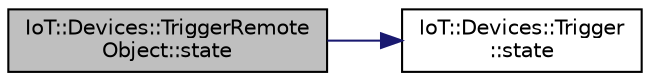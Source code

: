 digraph "IoT::Devices::TriggerRemoteObject::state"
{
 // LATEX_PDF_SIZE
  edge [fontname="Helvetica",fontsize="10",labelfontname="Helvetica",labelfontsize="10"];
  node [fontname="Helvetica",fontsize="10",shape=record];
  rankdir="LR";
  Node1 [label="IoT::Devices::TriggerRemote\lObject::state",height=0.2,width=0.4,color="black", fillcolor="grey75", style="filled", fontcolor="black",tooltip=" "];
  Node1 -> Node2 [color="midnightblue",fontsize="10",style="solid"];
  Node2 [label="IoT::Devices::Trigger\l::state",height=0.2,width=0.4,color="black", fillcolor="white", style="filled",URL="$classIoT_1_1Devices_1_1Trigger.html#a3dd03d6b284f97dd7bee8e01af4818fd",tooltip="Destroys the Trigger."];
}
